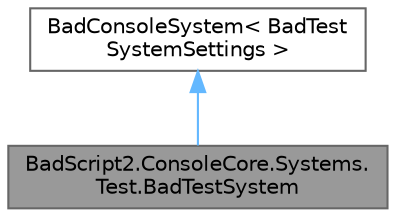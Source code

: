 digraph "BadScript2.ConsoleCore.Systems.Test.BadTestSystem"
{
 // LATEX_PDF_SIZE
  bgcolor="transparent";
  edge [fontname=Helvetica,fontsize=10,labelfontname=Helvetica,labelfontsize=10];
  node [fontname=Helvetica,fontsize=10,shape=box,height=0.2,width=0.4];
  Node1 [id="Node000001",label="BadScript2.ConsoleCore.Systems.\lTest.BadTestSystem",height=0.2,width=0.4,color="gray40", fillcolor="grey60", style="filled", fontcolor="black",tooltip="Runs unit tests using NUnitLite."];
  Node2 -> Node1 [id="edge1_Node000001_Node000002",dir="back",color="steelblue1",style="solid",tooltip=" "];
  Node2 [id="Node000002",label="BadConsoleSystem\< BadTest\lSystemSettings \>",height=0.2,width=0.4,color="gray40", fillcolor="white", style="filled",URL="$class_bad_script2_1_1_console_core_1_1_systems_1_1_bad_console_system.html",tooltip=" "];
}
